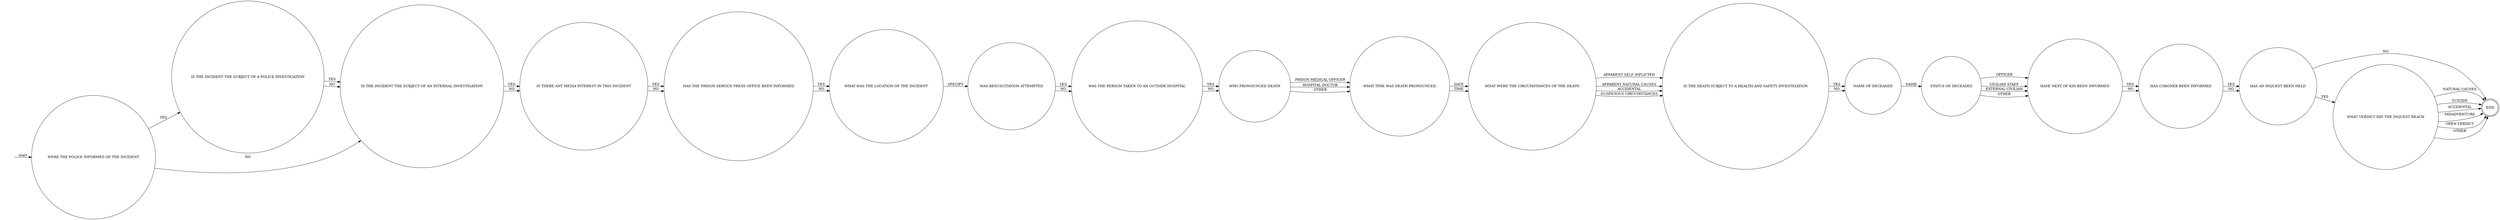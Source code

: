 digraph DEATH_OTHER {  rankdir=LR;
  node [shape = circle];
  START_NODE [label="", shape=none];
  START_NODE -> 45054 [label = "start"];
  END_NODE [label="END", shape="doublecircle"];
  44130 [label = "NAME OF DECEASED"];
  44130 -> 44392 [label = "NAME"];
  44142 [label = "HAS THE PRISON SERVICE PRESS OFFICE BEEN INFORMED"];
  44142 -> 44751 [label = "YES"];
  44142 -> 44751 [label = "NO"];
  44237 [label = "WHAT VERDICT DID THE INQUEST REACH"];
  44237 -> END_NODE [label = "NATURAL CAUSES"];
  44237 -> END_NODE [label = "SUICIDE"];
  44237 -> END_NODE [label = "ACCIDENTAL"];
  44237 -> END_NODE [label = "MISADVENTURE"];
  44237 -> END_NODE [label = "OPEN VERDICT"];
  44237 -> END_NODE [label = "OTHER"];
  44248 [label = "WHO PRONOUNCED DEATH"];
  44248 -> 44702 [label = "PRISON MEDICAL OFFICER"];
  44248 -> 44702 [label = "HOSPITAL DOCTOR"];
  44248 -> 44702 [label = "OTHER"];
  44350 [label = "HAS AN INQUEST BEEN HELD"];
  44350 -> 44237 [label = "YES"];
  44350 -> END_NODE [label = "NO"];
  44382 [label = "IS THE DEATH SUBJECT TO A HEALTH AND SAFETY INVESTIGATION"];
  44382 -> 44130 [label = "YES"];
  44382 -> 44130 [label = "NO"];
  44392 [label = "STATUS OF DECEASED"];
  44392 -> 44645 [label = "OFFICER"];
  44392 -> 44645 [label = "CIVILIAN STAFF"];
  44392 -> 44645 [label = "EXTERNAL CIVILIAN"];
  44392 -> 44645 [label = "OTHER"];
  44395 [label = "WAS RESUSCITATION ATTEMPTED"];
  44395 -> 45031 [label = "YES"];
  44395 -> 45031 [label = "NO"];
  44397 [label = "HAS CORONER BEEN INFORMED"];
  44397 -> 44350 [label = "YES"];
  44397 -> 44350 [label = "NO"];
  44425 [label = "WHAT WERE THE CIRCUMSTANCES OF THE DEATH"];
  44425 -> 44382 [label = "APPARENT SELF INFLICTED"];
  44425 -> 44382 [label = "APPARENT NATURAL CAUSES"];
  44425 -> 44382 [label = "ACCIDENTAL"];
  44425 -> 44382 [label = "SUSPICIOUS CIRCUMSTANCES"];
  44434 [label = "IS THE INCIDENT THE SUBJECT OF A POLICE INVESTIGATION"];
  44434 -> 44839 [label = "YES"];
  44434 -> 44839 [label = "NO"];
  44645 [label = "HAVE NEXT OF KIN BEEN INFORMED"];
  44645 -> 44397 [label = "YES"];
  44645 -> 44397 [label = "NO"];
  44702 [label = "WHAT TIME WAS DEATH PRONOUNCED"];
  44702 -> 44425 [label = "DATE"];
  44702 -> 44425 [label = "TIME"];
  44748 [label = "IS THERE ANY MEDIA INTEREST IN THIS INCIDENT"];
  44748 -> 44142 [label = "YES"];
  44748 -> 44142 [label = "NO"];
  44751 [label = "WHAT WAS THE LOCATION OF THE INCIDENT"];
  44751 -> 44395 [label = "SPECIFY"];
  44839 [label = "IS THE INCIDENT THE SUBJECT OF AN INTERNAL INVESTIGATION"];
  44839 -> 44748 [label = "YES"];
  44839 -> 44748 [label = "NO"];
  45031 [label = "WAS THE PERSON TAKEN TO AN OUTSIDE HOSPITAL"];
  45031 -> 44248 [label = "YES"];
  45031 -> 44248 [label = "NO"];
  45054 [label = "WERE THE POLICE INFORMED OF THE INCIDENT"];
  45054 -> 44434 [label = "YES"];
  45054 -> 44839 [label = "NO"];
}
